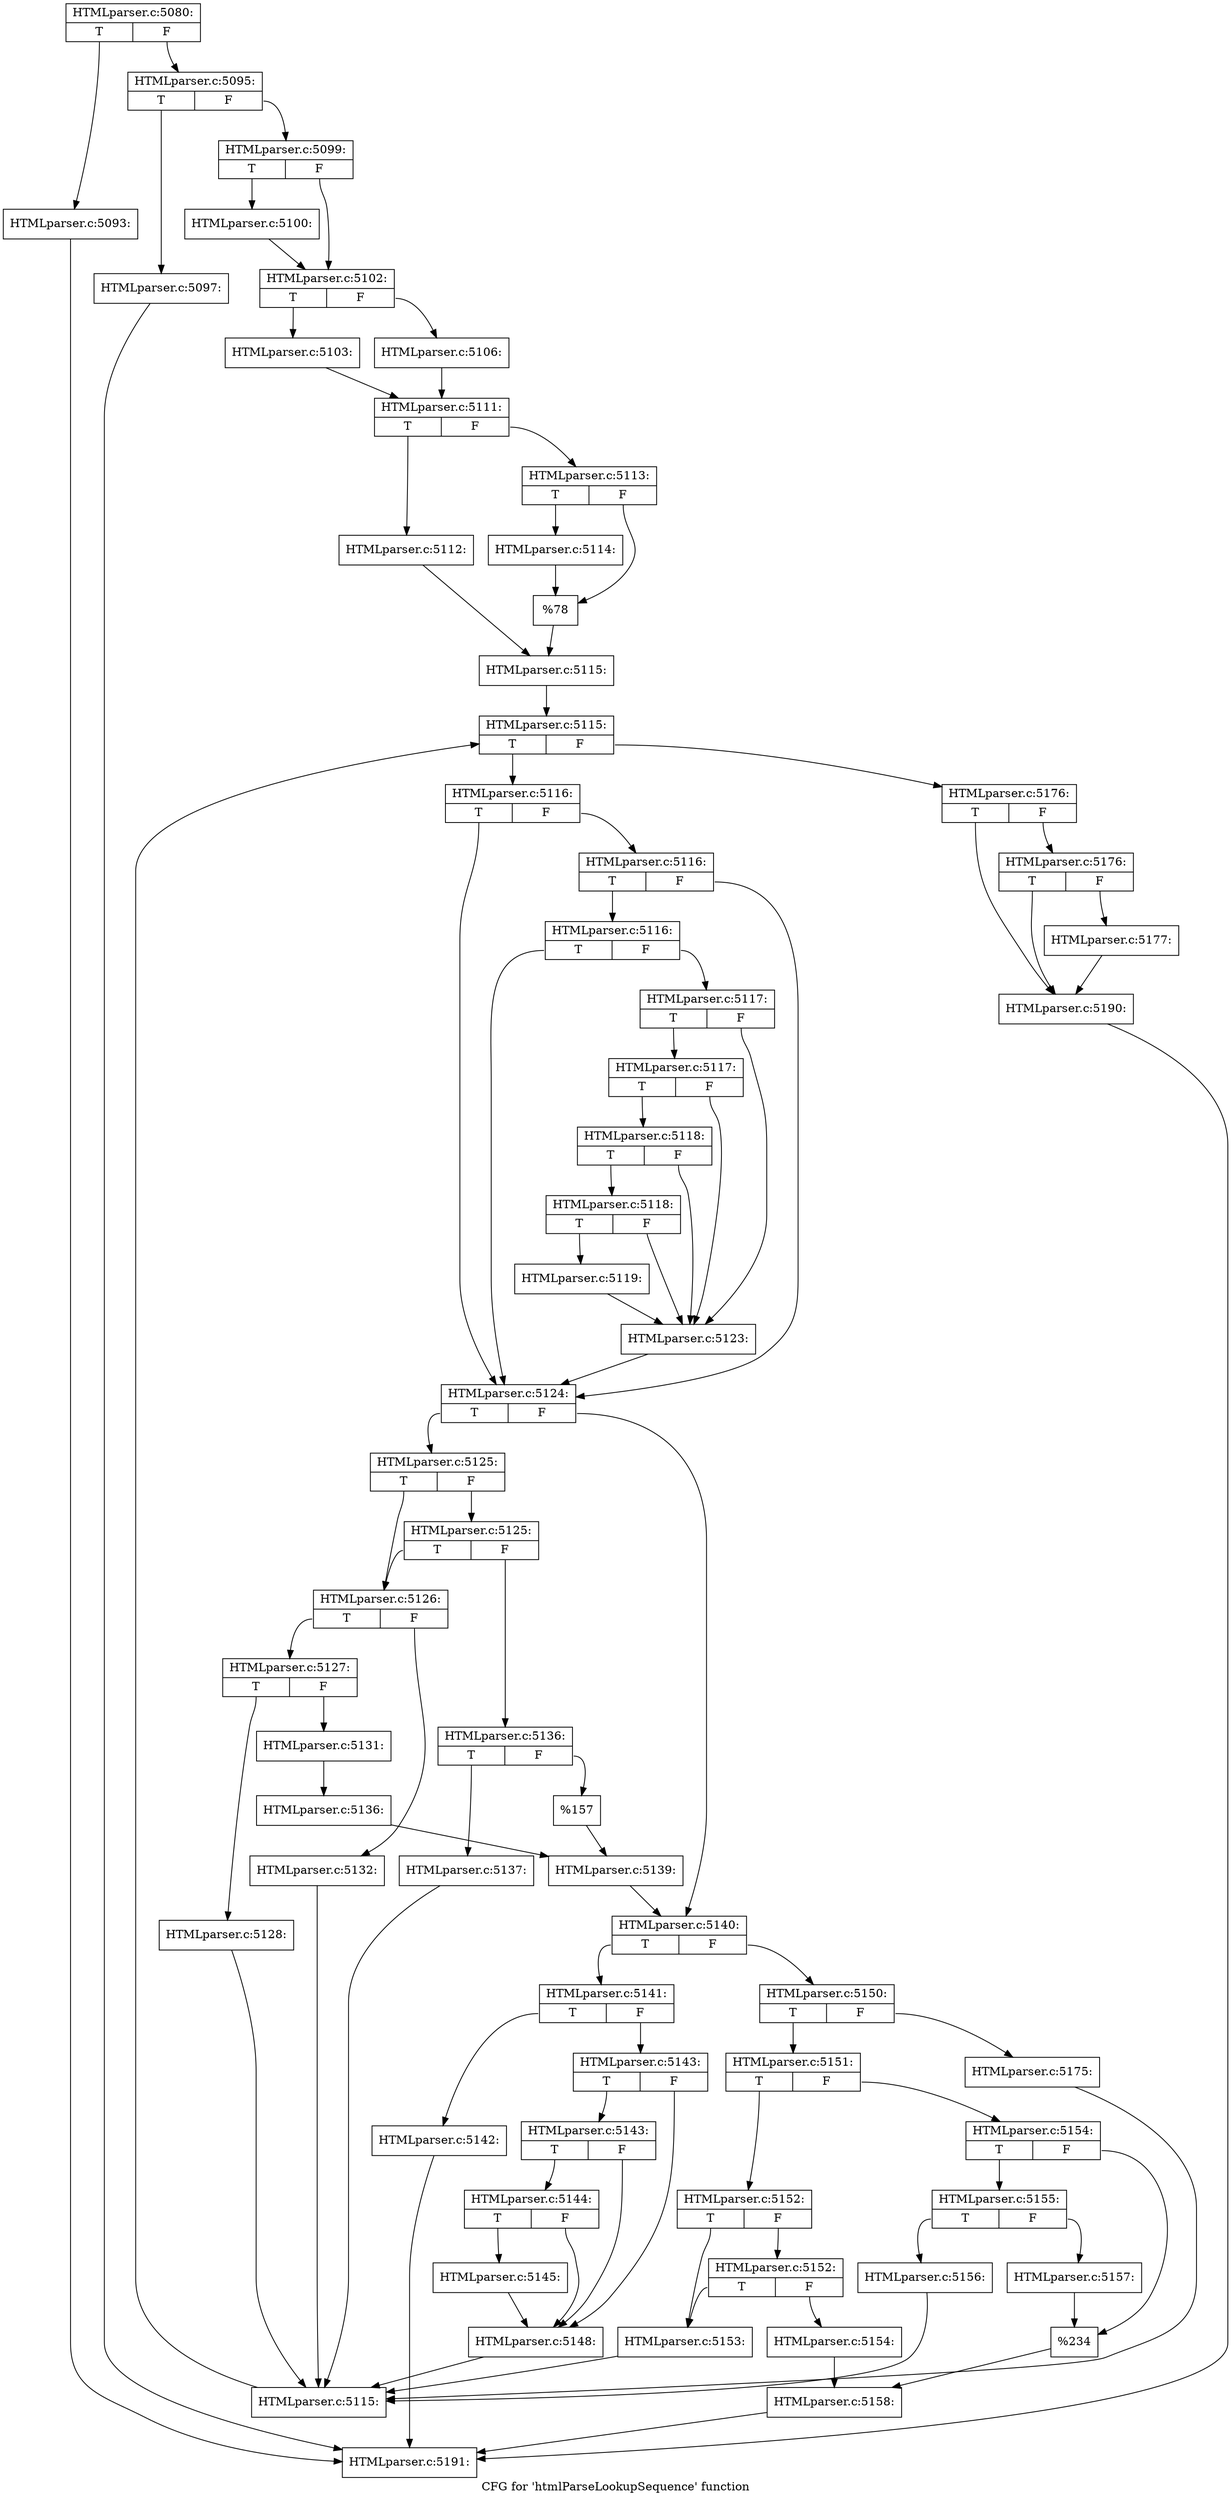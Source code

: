 digraph "CFG for 'htmlParseLookupSequence' function" {
	label="CFG for 'htmlParseLookupSequence' function";

	Node0x409b280 [shape=record,label="{HTMLparser.c:5080:|{<s0>T|<s1>F}}"];
	Node0x409b280:s0 -> Node0x410b8f0;
	Node0x409b280:s1 -> Node0x410b940;
	Node0x410b8f0 [shape=record,label="{HTMLparser.c:5093:}"];
	Node0x410b8f0 -> Node0x40a8f90;
	Node0x410b940 [shape=record,label="{HTMLparser.c:5095:|{<s0>T|<s1>F}}"];
	Node0x410b940:s0 -> Node0x410c430;
	Node0x410b940:s1 -> Node0x410c480;
	Node0x410c430 [shape=record,label="{HTMLparser.c:5097:}"];
	Node0x410c430 -> Node0x40a8f90;
	Node0x410c480 [shape=record,label="{HTMLparser.c:5099:|{<s0>T|<s1>F}}"];
	Node0x410c480:s0 -> Node0x410c940;
	Node0x410c480:s1 -> Node0x410c990;
	Node0x410c940 [shape=record,label="{HTMLparser.c:5100:}"];
	Node0x410c940 -> Node0x410c990;
	Node0x410c990 [shape=record,label="{HTMLparser.c:5102:|{<s0>T|<s1>F}}"];
	Node0x410c990:s0 -> Node0x410d200;
	Node0x410c990:s1 -> Node0x410d2a0;
	Node0x410d200 [shape=record,label="{HTMLparser.c:5103:}"];
	Node0x410d200 -> Node0x410d250;
	Node0x410d2a0 [shape=record,label="{HTMLparser.c:5106:}"];
	Node0x410d2a0 -> Node0x410d250;
	Node0x410d250 [shape=record,label="{HTMLparser.c:5111:|{<s0>T|<s1>F}}"];
	Node0x410d250:s0 -> Node0x410e610;
	Node0x410d250:s1 -> Node0x410f030;
	Node0x410e610 [shape=record,label="{HTMLparser.c:5112:}"];
	Node0x410e610 -> Node0x410e940;
	Node0x410f030 [shape=record,label="{HTMLparser.c:5113:|{<s0>T|<s1>F}}"];
	Node0x410f030:s0 -> Node0x410f410;
	Node0x410f030:s1 -> Node0x410f460;
	Node0x410f410 [shape=record,label="{HTMLparser.c:5114:}"];
	Node0x410f410 -> Node0x410f460;
	Node0x410f460 [shape=record,label="{%78}"];
	Node0x410f460 -> Node0x410e940;
	Node0x410e940 [shape=record,label="{HTMLparser.c:5115:}"];
	Node0x410e940 -> Node0x410f950;
	Node0x410f950 [shape=record,label="{HTMLparser.c:5115:|{<s0>T|<s1>F}}"];
	Node0x410f950:s0 -> Node0x410fbb0;
	Node0x410f950:s1 -> Node0x410f900;
	Node0x410fbb0 [shape=record,label="{HTMLparser.c:5116:|{<s0>T|<s1>F}}"];
	Node0x410fbb0:s0 -> Node0x410ff20;
	Node0x410fbb0:s1 -> Node0x410fff0;
	Node0x410fff0 [shape=record,label="{HTMLparser.c:5116:|{<s0>T|<s1>F}}"];
	Node0x410fff0:s0 -> Node0x410ff70;
	Node0x410fff0:s1 -> Node0x410ff20;
	Node0x410ff70 [shape=record,label="{HTMLparser.c:5116:|{<s0>T|<s1>F}}"];
	Node0x410ff70:s0 -> Node0x410ff20;
	Node0x410ff70:s1 -> Node0x410fed0;
	Node0x410fed0 [shape=record,label="{HTMLparser.c:5117:|{<s0>T|<s1>F}}"];
	Node0x410fed0:s0 -> Node0x4110840;
	Node0x410fed0:s1 -> Node0x41106f0;
	Node0x4110840 [shape=record,label="{HTMLparser.c:5117:|{<s0>T|<s1>F}}"];
	Node0x4110840:s0 -> Node0x41107c0;
	Node0x4110840:s1 -> Node0x41106f0;
	Node0x41107c0 [shape=record,label="{HTMLparser.c:5118:|{<s0>T|<s1>F}}"];
	Node0x41107c0:s0 -> Node0x4110740;
	Node0x41107c0:s1 -> Node0x41106f0;
	Node0x4110740 [shape=record,label="{HTMLparser.c:5118:|{<s0>T|<s1>F}}"];
	Node0x4110740:s0 -> Node0x41106a0;
	Node0x4110740:s1 -> Node0x41106f0;
	Node0x41106a0 [shape=record,label="{HTMLparser.c:5119:}"];
	Node0x41106a0 -> Node0x41106f0;
	Node0x41106f0 [shape=record,label="{HTMLparser.c:5123:}"];
	Node0x41106f0 -> Node0x410ff20;
	Node0x410ff20 [shape=record,label="{HTMLparser.c:5124:|{<s0>T|<s1>F}}"];
	Node0x410ff20:s0 -> Node0x4112230;
	Node0x410ff20:s1 -> Node0x4112280;
	Node0x4112230 [shape=record,label="{HTMLparser.c:5125:|{<s0>T|<s1>F}}"];
	Node0x4112230:s0 -> Node0x4112500;
	Node0x4112230:s1 -> Node0x41125f0;
	Node0x41125f0 [shape=record,label="{HTMLparser.c:5125:|{<s0>T|<s1>F}}"];
	Node0x41125f0:s0 -> Node0x4112500;
	Node0x41125f0:s1 -> Node0x41125a0;
	Node0x4112500 [shape=record,label="{HTMLparser.c:5126:|{<s0>T|<s1>F}}"];
	Node0x4112500:s0 -> Node0x4112fe0;
	Node0x4112500:s1 -> Node0x4113080;
	Node0x4112fe0 [shape=record,label="{HTMLparser.c:5127:|{<s0>T|<s1>F}}"];
	Node0x4112fe0:s0 -> Node0x41132a0;
	Node0x4112fe0:s1 -> Node0x41132f0;
	Node0x41132a0 [shape=record,label="{HTMLparser.c:5128:}"];
	Node0x41132a0 -> Node0x410fb60;
	Node0x41132f0 [shape=record,label="{HTMLparser.c:5131:}"];
	Node0x41132f0 -> Node0x4113030;
	Node0x4113080 [shape=record,label="{HTMLparser.c:5132:}"];
	Node0x4113080 -> Node0x410fb60;
	Node0x4113030 [shape=record,label="{HTMLparser.c:5136:}"];
	Node0x4113030 -> Node0x4112550;
	Node0x41125a0 [shape=record,label="{HTMLparser.c:5136:|{<s0>T|<s1>F}}"];
	Node0x41125a0:s0 -> Node0x4114200;
	Node0x41125a0:s1 -> Node0x4114250;
	Node0x4114200 [shape=record,label="{HTMLparser.c:5137:}"];
	Node0x4114200 -> Node0x410fb60;
	Node0x4114250 [shape=record,label="{%157}"];
	Node0x4114250 -> Node0x4112550;
	Node0x4112550 [shape=record,label="{HTMLparser.c:5139:}"];
	Node0x4112550 -> Node0x4112280;
	Node0x4112280 [shape=record,label="{HTMLparser.c:5140:|{<s0>T|<s1>F}}"];
	Node0x4112280:s0 -> Node0x4114710;
	Node0x4112280:s1 -> Node0x4114760;
	Node0x4114710 [shape=record,label="{HTMLparser.c:5141:|{<s0>T|<s1>F}}"];
	Node0x4114710:s0 -> Node0x4114a20;
	Node0x4114710:s1 -> Node0x4114a70;
	Node0x4114a20 [shape=record,label="{HTMLparser.c:5142:}"];
	Node0x4114a20 -> Node0x40a8f90;
	Node0x4114a70 [shape=record,label="{HTMLparser.c:5143:|{<s0>T|<s1>F}}"];
	Node0x4114a70:s0 -> Node0x4115190;
	Node0x4114a70:s1 -> Node0x41150c0;
	Node0x4115190 [shape=record,label="{HTMLparser.c:5143:|{<s0>T|<s1>F}}"];
	Node0x4115190:s0 -> Node0x4115110;
	Node0x4115190:s1 -> Node0x41150c0;
	Node0x4115110 [shape=record,label="{HTMLparser.c:5144:|{<s0>T|<s1>F}}"];
	Node0x4115110:s0 -> Node0x4115070;
	Node0x4115110:s1 -> Node0x41150c0;
	Node0x4115070 [shape=record,label="{HTMLparser.c:5145:}"];
	Node0x4115070 -> Node0x41150c0;
	Node0x41150c0 [shape=record,label="{HTMLparser.c:5148:}"];
	Node0x41150c0 -> Node0x410fb60;
	Node0x4114760 [shape=record,label="{HTMLparser.c:5150:|{<s0>T|<s1>F}}"];
	Node0x4114760:s0 -> Node0x41166b0;
	Node0x4114760:s1 -> Node0x4116700;
	Node0x41166b0 [shape=record,label="{HTMLparser.c:5151:|{<s0>T|<s1>F}}"];
	Node0x41166b0:s0 -> Node0x4116dc0;
	Node0x41166b0:s1 -> Node0x4116e60;
	Node0x4116dc0 [shape=record,label="{HTMLparser.c:5152:|{<s0>T|<s1>F}}"];
	Node0x4116dc0:s0 -> Node0x4117220;
	Node0x4116dc0:s1 -> Node0x41172c0;
	Node0x41172c0 [shape=record,label="{HTMLparser.c:5152:|{<s0>T|<s1>F}}"];
	Node0x41172c0:s0 -> Node0x4117220;
	Node0x41172c0:s1 -> Node0x4117270;
	Node0x4117220 [shape=record,label="{HTMLparser.c:5153:}"];
	Node0x4117220 -> Node0x410fb60;
	Node0x4117270 [shape=record,label="{HTMLparser.c:5154:}"];
	Node0x4117270 -> Node0x4116e10;
	Node0x4116e60 [shape=record,label="{HTMLparser.c:5154:|{<s0>T|<s1>F}}"];
	Node0x4116e60:s0 -> Node0x41180f0;
	Node0x4116e60:s1 -> Node0x4118140;
	Node0x41180f0 [shape=record,label="{HTMLparser.c:5155:|{<s0>T|<s1>F}}"];
	Node0x41180f0:s0 -> Node0x4118560;
	Node0x41180f0:s1 -> Node0x41185b0;
	Node0x4118560 [shape=record,label="{HTMLparser.c:5156:}"];
	Node0x4118560 -> Node0x410fb60;
	Node0x41185b0 [shape=record,label="{HTMLparser.c:5157:}"];
	Node0x41185b0 -> Node0x4118140;
	Node0x4118140 [shape=record,label="{%234}"];
	Node0x4118140 -> Node0x4116e10;
	Node0x4116e10 [shape=record,label="{HTMLparser.c:5158:}"];
	Node0x4116e10 -> Node0x40a8f90;
	Node0x4116700 [shape=record,label="{HTMLparser.c:5175:}"];
	Node0x4116700 -> Node0x410fb60;
	Node0x410fb60 [shape=record,label="{HTMLparser.c:5115:}"];
	Node0x410fb60 -> Node0x410f950;
	Node0x410f900 [shape=record,label="{HTMLparser.c:5176:|{<s0>T|<s1>F}}"];
	Node0x410f900:s0 -> Node0x4119cf0;
	Node0x410f900:s1 -> Node0x4119d40;
	Node0x4119d40 [shape=record,label="{HTMLparser.c:5176:|{<s0>T|<s1>F}}"];
	Node0x4119d40:s0 -> Node0x4119cf0;
	Node0x4119d40:s1 -> Node0x4119ca0;
	Node0x4119ca0 [shape=record,label="{HTMLparser.c:5177:}"];
	Node0x4119ca0 -> Node0x4119cf0;
	Node0x4119cf0 [shape=record,label="{HTMLparser.c:5190:}"];
	Node0x4119cf0 -> Node0x40a8f90;
	Node0x40a8f90 [shape=record,label="{HTMLparser.c:5191:}"];
}
